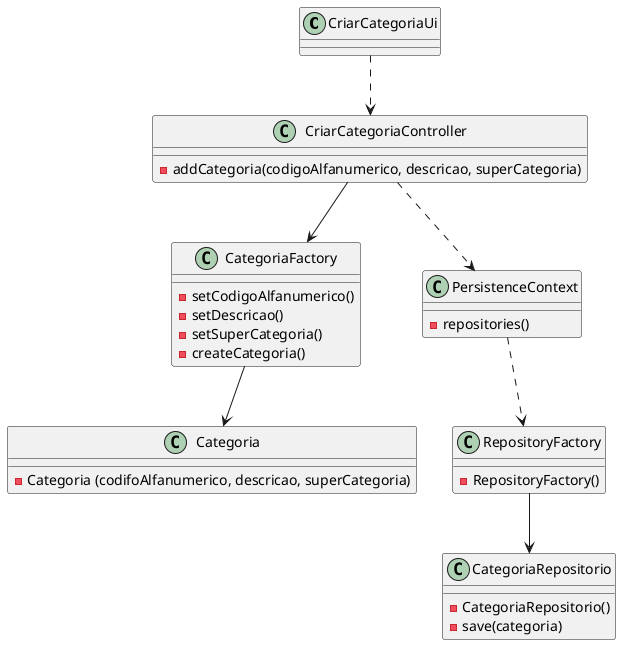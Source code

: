 @startuml
'https://plantuml.com/class-diagram

class CriarCategoriaUi
class CriarCategoriaController
class CategoriaFactory
class Categoria
class PersistenceContext
class RepositoryFactory
class CategoriaRepositorio

class CriarCategoriaController {
    - addCategoria(codigoAlfanumerico, descricao, superCategoria)

}

class CategoriaFactory {
     - setCodigoAlfanumerico()
     - setDescricao()
     - setSuperCategoria()
     - createCategoria()
}

class Categoria {
    - Categoria (codifoAlfanumerico, descricao, superCategoria)
}

class PersistenceContext {
    - repositories()
}

class RepositoryFactory {
    - RepositoryFactory()
}

class CategoriaRepositorio {
    - CategoriaRepositorio()
    - save(categoria)
}

CriarCategoriaUi ..> CriarCategoriaController
CriarCategoriaController --> CategoriaFactory
CategoriaFactory --> Categoria
CriarCategoriaController ..> PersistenceContext
PersistenceContext ..> RepositoryFactory
RepositoryFactory --> CategoriaRepositorio

@enduml